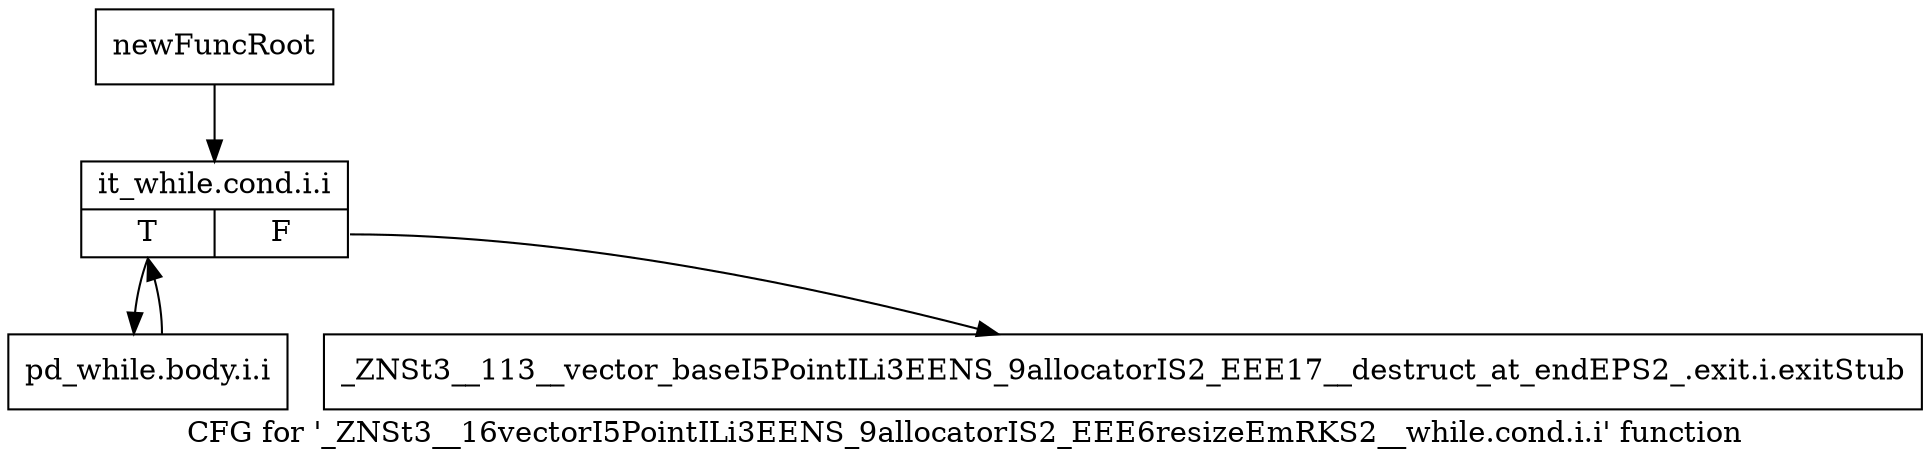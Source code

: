 digraph "CFG for '_ZNSt3__16vectorI5PointILi3EENS_9allocatorIS2_EEE6resizeEmRKS2__while.cond.i.i' function" {
	label="CFG for '_ZNSt3__16vectorI5PointILi3EENS_9allocatorIS2_EEE6resizeEmRKS2__while.cond.i.i' function";

	Node0x98beb00 [shape=record,label="{newFuncRoot}"];
	Node0x98beb00 -> Node0x98beba0;
	Node0x98beb50 [shape=record,label="{_ZNSt3__113__vector_baseI5PointILi3EENS_9allocatorIS2_EEE17__destruct_at_endEPS2_.exit.i.exitStub}"];
	Node0x98beba0 [shape=record,label="{it_while.cond.i.i|{<s0>T|<s1>F}}"];
	Node0x98beba0:s0 -> Node0x98bebf0;
	Node0x98beba0:s1 -> Node0x98beb50;
	Node0x98bebf0 [shape=record,label="{pd_while.body.i.i}"];
	Node0x98bebf0 -> Node0x98beba0;
}

